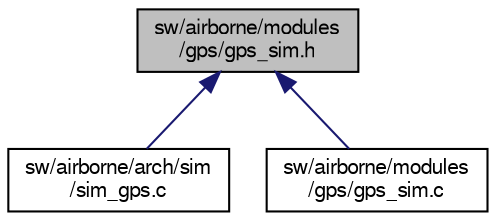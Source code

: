 digraph "sw/airborne/modules/gps/gps_sim.h"
{
  edge [fontname="FreeSans",fontsize="10",labelfontname="FreeSans",labelfontsize="10"];
  node [fontname="FreeSans",fontsize="10",shape=record];
  Node1 [label="sw/airborne/modules\l/gps/gps_sim.h",height=0.2,width=0.4,color="black", fillcolor="grey75", style="filled", fontcolor="black"];
  Node1 -> Node2 [dir="back",color="midnightblue",fontsize="10",style="solid",fontname="FreeSans"];
  Node2 [label="sw/airborne/arch/sim\l/sim_gps.c",height=0.2,width=0.4,color="black", fillcolor="white", style="filled",URL="$sim__gps_8c.html"];
  Node1 -> Node3 [dir="back",color="midnightblue",fontsize="10",style="solid",fontname="FreeSans"];
  Node3 [label="sw/airborne/modules\l/gps/gps_sim.c",height=0.2,width=0.4,color="black", fillcolor="white", style="filled",URL="$gps__sim_8c.html"];
}
